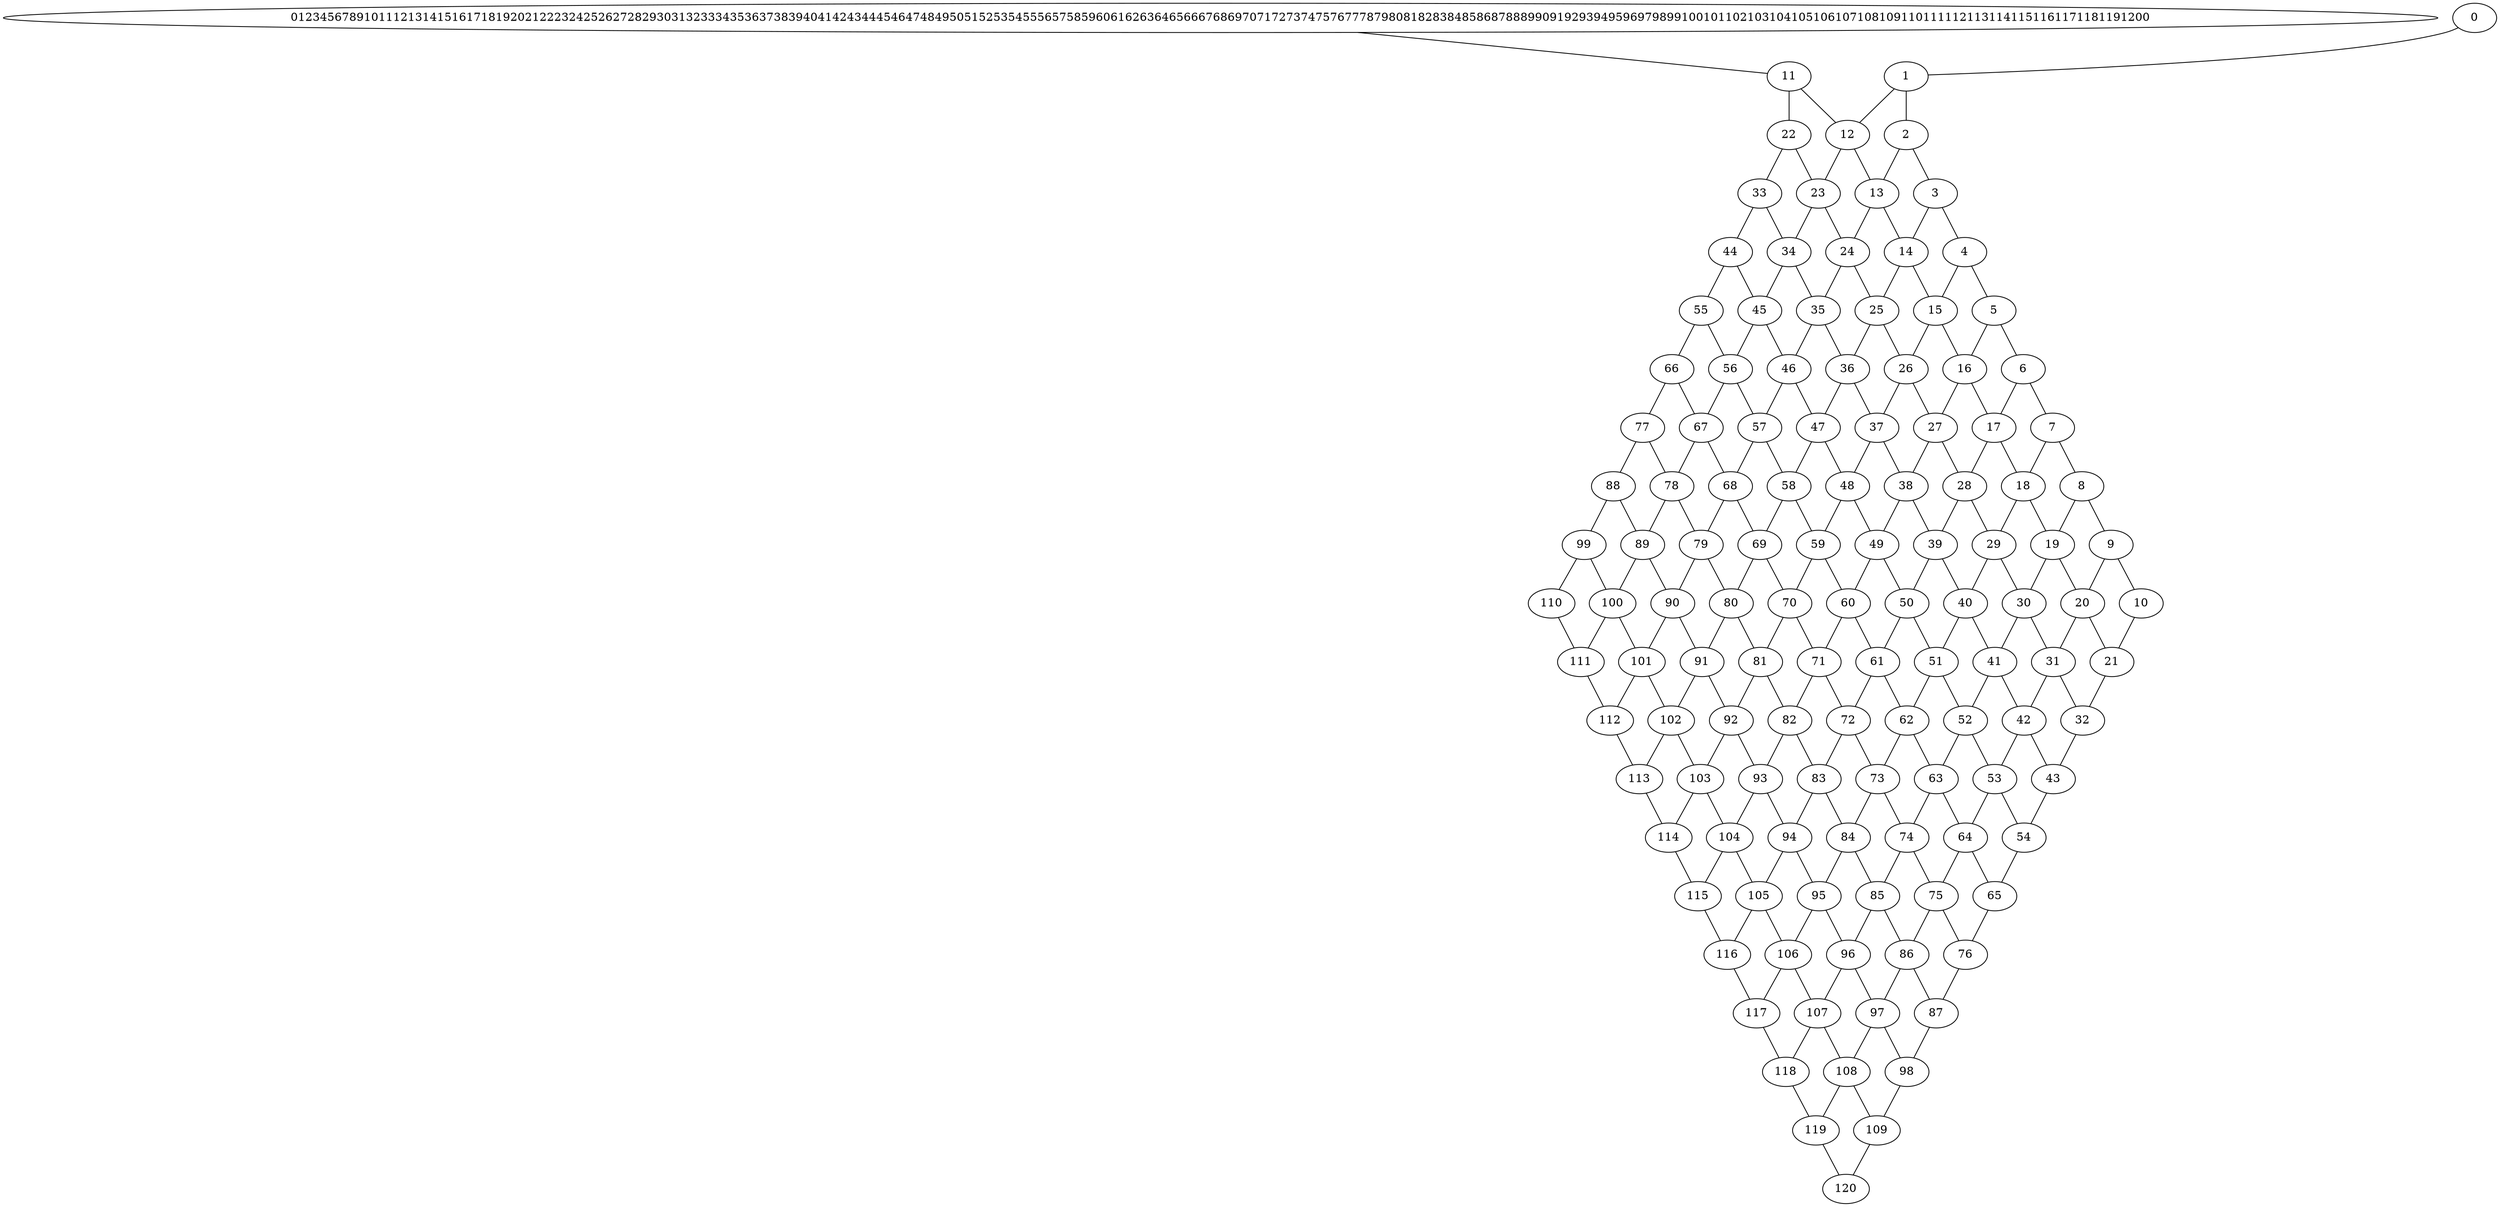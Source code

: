 graph G {
01234567891011121314151617181920212223242526272829303132333435363738394041424344454647484950515253545556575859606162636465666768697071727374757677787980818283848586878889909192939495969798991001011021031041051061071081091101111121131141151161171181191200 -- 11
0 -- 1
1 -- 12
1 -- 2
2 -- 13
2 -- 3
3 -- 14
3 -- 4
4 -- 15
4 -- 5
5 -- 16
5 -- 6
6 -- 17
6 -- 7
7 -- 18
7 -- 8
8 -- 19
8 -- 9
9 -- 20
9 -- 10
10 -- 21
11 -- 22
11 -- 12
12 -- 23
12 -- 13
13 -- 24
13 -- 14
14 -- 25
14 -- 15
15 -- 26
15 -- 16
16 -- 27
16 -- 17
17 -- 28
17 -- 18
18 -- 29
18 -- 19
19 -- 30
19 -- 20
20 -- 31
20 -- 21
21 -- 32
22 -- 33
22 -- 23
23 -- 34
23 -- 24
24 -- 35
24 -- 25
25 -- 36
25 -- 26
26 -- 37
26 -- 27
27 -- 38
27 -- 28
28 -- 39
28 -- 29
29 -- 40
29 -- 30
30 -- 41
30 -- 31
31 -- 42
31 -- 32
32 -- 43
33 -- 44
33 -- 34
34 -- 45
34 -- 35
35 -- 46
35 -- 36
36 -- 47
36 -- 37
37 -- 48
37 -- 38
38 -- 49
38 -- 39
39 -- 50
39 -- 40
40 -- 51
40 -- 41
41 -- 52
41 -- 42
42 -- 53
42 -- 43
43 -- 54
44 -- 55
44 -- 45
45 -- 56
45 -- 46
46 -- 57
46 -- 47
47 -- 58
47 -- 48
48 -- 59
48 -- 49
49 -- 60
49 -- 50
50 -- 61
50 -- 51
51 -- 62
51 -- 52
52 -- 63
52 -- 53
53 -- 64
53 -- 54
54 -- 65
55 -- 66
55 -- 56
56 -- 67
56 -- 57
57 -- 68
57 -- 58
58 -- 69
58 -- 59
59 -- 70
59 -- 60
60 -- 71
60 -- 61
61 -- 72
61 -- 62
62 -- 73
62 -- 63
63 -- 74
63 -- 64
64 -- 75
64 -- 65
65 -- 76
66 -- 77
66 -- 67
67 -- 78
67 -- 68
68 -- 79
68 -- 69
69 -- 80
69 -- 70
70 -- 81
70 -- 71
71 -- 82
71 -- 72
72 -- 83
72 -- 73
73 -- 84
73 -- 74
74 -- 85
74 -- 75
75 -- 86
75 -- 76
76 -- 87
77 -- 88
77 -- 78
78 -- 89
78 -- 79
79 -- 90
79 -- 80
80 -- 91
80 -- 81
81 -- 92
81 -- 82
82 -- 93
82 -- 83
83 -- 94
83 -- 84
84 -- 95
84 -- 85
85 -- 96
85 -- 86
86 -- 97
86 -- 87
87 -- 98
88 -- 99
88 -- 89
89 -- 100
89 -- 90
90 -- 101
90 -- 91
91 -- 102
91 -- 92
92 -- 103
92 -- 93
93 -- 104
93 -- 94
94 -- 105
94 -- 95
95 -- 106
95 -- 96
96 -- 107
96 -- 97
97 -- 108
97 -- 98
98 -- 109
99 -- 110
99 -- 100
100 -- 111
100 -- 101
101 -- 112
101 -- 102
102 -- 113
102 -- 103
103 -- 114
103 -- 104
104 -- 115
104 -- 105
105 -- 116
105 -- 106
106 -- 117
106 -- 107
107 -- 118
107 -- 108
108 -- 119
108 -- 109
109 -- 120
110 -- 111
111 -- 112
112 -- 113
113 -- 114
114 -- 115
115 -- 116
116 -- 117
117 -- 118
118 -- 119
119 -- 120
}
